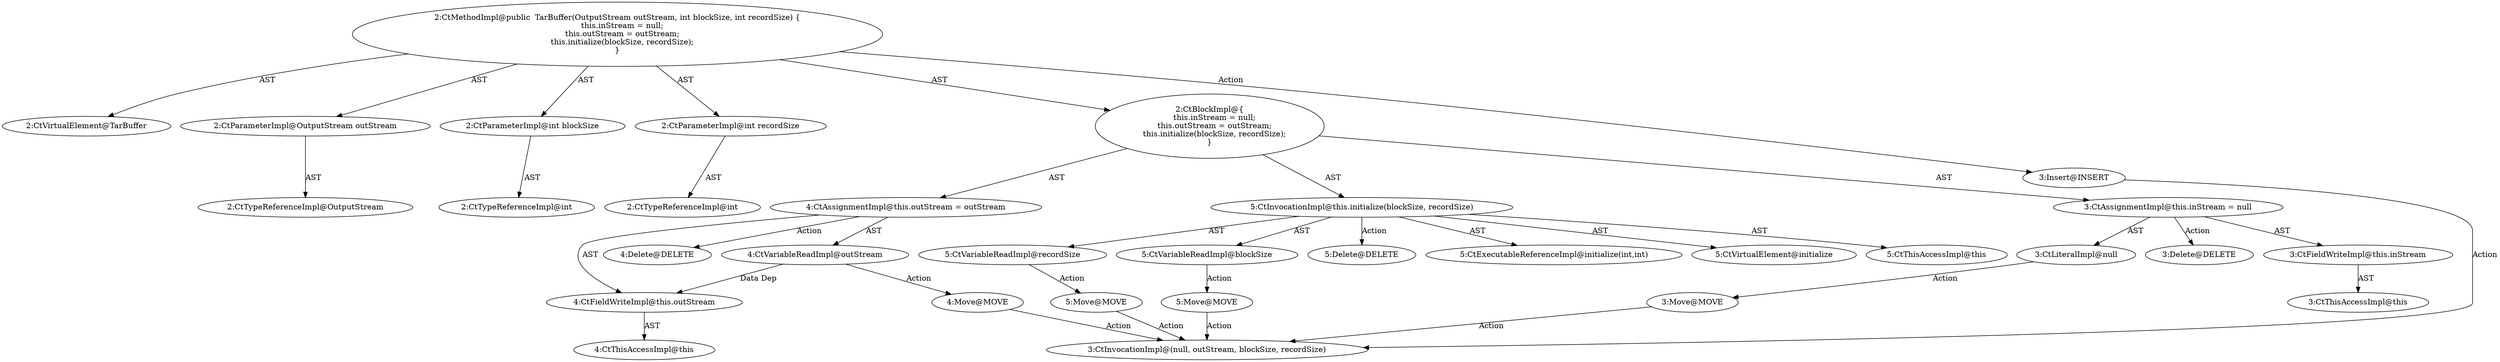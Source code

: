 digraph "TarBuffer#?,OutputStream,int,int" {
0 [label="2:CtVirtualElement@TarBuffer" shape=ellipse]
1 [label="2:CtParameterImpl@OutputStream outStream" shape=ellipse]
2 [label="2:CtTypeReferenceImpl@OutputStream" shape=ellipse]
3 [label="2:CtParameterImpl@int blockSize" shape=ellipse]
4 [label="2:CtTypeReferenceImpl@int" shape=ellipse]
5 [label="2:CtParameterImpl@int recordSize" shape=ellipse]
6 [label="2:CtTypeReferenceImpl@int" shape=ellipse]
7 [label="3:CtFieldWriteImpl@this.inStream" shape=ellipse]
8 [label="3:CtThisAccessImpl@this" shape=ellipse]
9 [label="3:CtLiteralImpl@null" shape=ellipse]
10 [label="3:CtAssignmentImpl@this.inStream = null" shape=ellipse]
11 [label="4:CtFieldWriteImpl@this.outStream" shape=ellipse]
12 [label="4:CtThisAccessImpl@this" shape=ellipse]
13 [label="4:CtVariableReadImpl@outStream" shape=ellipse]
14 [label="4:CtAssignmentImpl@this.outStream = outStream" shape=ellipse]
15 [label="5:CtExecutableReferenceImpl@initialize(int,int)" shape=ellipse]
16 [label="5:CtVirtualElement@initialize" shape=ellipse]
17 [label="5:CtThisAccessImpl@this" shape=ellipse]
18 [label="5:CtVariableReadImpl@blockSize" shape=ellipse]
19 [label="5:CtVariableReadImpl@recordSize" shape=ellipse]
20 [label="5:CtInvocationImpl@this.initialize(blockSize, recordSize)" shape=ellipse]
21 [label="2:CtBlockImpl@\{
    this.inStream = null;
    this.outStream = outStream;
    this.initialize(blockSize, recordSize);
\}" shape=ellipse]
22 [label="2:CtMethodImpl@public  TarBuffer(OutputStream outStream, int blockSize, int recordSize) \{
    this.inStream = null;
    this.outStream = outStream;
    this.initialize(blockSize, recordSize);
\}" shape=ellipse]
23 [label="3:Delete@DELETE" shape=ellipse]
24 [label="4:Delete@DELETE" shape=ellipse]
25 [label="5:Delete@DELETE" shape=ellipse]
26 [label="3:Insert@INSERT" shape=ellipse]
27 [label="3:CtInvocationImpl@(null, outStream, blockSize, recordSize)" shape=ellipse]
28 [label="3:Move@MOVE" shape=ellipse]
29 [label="4:Move@MOVE" shape=ellipse]
30 [label="5:Move@MOVE" shape=ellipse]
31 [label="5:Move@MOVE" shape=ellipse]
1 -> 2 [label="AST"];
3 -> 4 [label="AST"];
5 -> 6 [label="AST"];
7 -> 8 [label="AST"];
9 -> 28 [label="Action"];
10 -> 7 [label="AST"];
10 -> 9 [label="AST"];
10 -> 23 [label="Action"];
11 -> 12 [label="AST"];
13 -> 11 [label="Data Dep"];
13 -> 29 [label="Action"];
14 -> 11 [label="AST"];
14 -> 13 [label="AST"];
14 -> 24 [label="Action"];
18 -> 30 [label="Action"];
19 -> 31 [label="Action"];
20 -> 16 [label="AST"];
20 -> 17 [label="AST"];
20 -> 15 [label="AST"];
20 -> 18 [label="AST"];
20 -> 19 [label="AST"];
20 -> 25 [label="Action"];
21 -> 10 [label="AST"];
21 -> 14 [label="AST"];
21 -> 20 [label="AST"];
22 -> 0 [label="AST"];
22 -> 1 [label="AST"];
22 -> 3 [label="AST"];
22 -> 5 [label="AST"];
22 -> 21 [label="AST"];
22 -> 26 [label="Action"];
26 -> 27 [label="Action"];
28 -> 27 [label="Action"];
29 -> 27 [label="Action"];
30 -> 27 [label="Action"];
31 -> 27 [label="Action"];
}